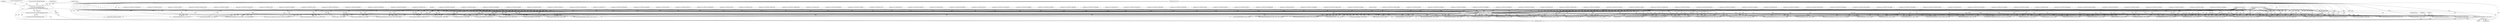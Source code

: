 digraph "0_libming_2be22fcf56a223dafe8de0e8a20fe20e8bbdb0b9@pointer" {
"1000210" [label="(Call,decompileSETPROPERTY(n, actions, maxn))"];
"1000125" [label="(Call,OpCode(actions, n, maxn))"];
"1000102" [label="(MethodParameterIn,SWF_ACTION *actions)"];
"1000105" [label="(Call,fprintf(stderr,\"%d:\tACTION[%3.3d]: %s\n\",\n \t        actions[n].SWF_ACTIONRECORD.Offset, n, \n \t        actionName(actions[n].SWF_ACTIONRECORD.ActionCode)))"];
"1000101" [label="(MethodParameterIn,int n)"];
"1000116" [label="(Call,actionName(actions[n].SWF_ACTIONRECORD.ActionCode))"];
"1000103" [label="(MethodParameterIn,int maxn)"];
"1000133" [label="(JumpTarget,case SWFACTION_CONSTANTPOOL:)"];
"1000124" [label="(ControlStructure,switch(OpCode(actions, n, maxn)))"];
"1000177" [label="(JumpTarget,case SWFACTION_GETURL:)"];
"1000629" [label="(JumpTarget,case SWFACTION_THROW:)"];
"1000438" [label="(Call,decompileArithmeticOp(n, actions, maxn))"];
"1000388" [label="(JumpTarget,case SWFACTION_DEFINEFUNCTION:)"];
"1000279" [label="(Call,decompileSETMEMBER(n, actions, maxn))"];
"1000573" [label="(Call,decompile_Null_ArgBuiltInFunctionCall(n, actions, maxn,\"toggleHighQuality\"))"];
"1000420" [label="(JumpTarget,case SWFACTION_SUBTRACT:)"];
"1000597" [label="(JumpTarget,case SWFACTION_DUPLICATECLIP:)"];
"1000536" [label="(JumpTarget,case SWFACTION_STOP:)"];
"1000416" [label="(JumpTarget,case SWFACTION_SHIFTRIGHT:)"];
"1000623" [label="(JumpTarget,case SWFACTION_CASTOP:)"];
"1000264" [label="(JumpTarget,case SWFACTION_NEWMETHOD:)"];
"1000642" [label="(Call,outputSWF_ACTION(n,&actions[n]))"];
"1000552" [label="(Call,decompile_Null_ArgBuiltInFunctionCall(n, actions, maxn,\"prevFrame\"))"];
"1000257" [label="(JumpTarget,case SWFACTION_NEWOBJECT:)"];
"1000503" [label="(Call,decompileSingleArgBuiltInFunctionCall(n, actions, maxn,\"String\"))"];
"1000357" [label="(Call,decompileIF(n, actions, maxn))"];
"1000417" [label="(JumpTarget,case SWFACTION_SHIFTRIGHT2:)"];
"1000250" [label="(JumpTarget,case SWFACTION_INITOBJECT:)"];
"1000129" [label="(Block,)"];
"1000272" [label="(Call,decompileGETMEMBER(n, actions, maxn))"];
"1000442" [label="(JumpTarget,case SWFACTION_POP:)"];
"1000127" [label="(Identifier,n)"];
"1000510" [label="(Call,decompileSingleArgBuiltInFunctionCall(n, actions, maxn,\"Number\"))"];
"1000201" [label="(JumpTarget,case SWFACTION_STACKSWAP:)"];
"1000428" [label="(JumpTarget,case SWFACTION_EQUALS2:)"];
"1000213" [label="(Identifier,maxn)"];
"1000375" [label="(JumpTarget,case SWFACTION_ENUMERATE2 :)"];
"1000301" [label="(Call,decompileSETVARIABLE(n, actions, maxn, 1))"];
"1000432" [label="(JumpTarget,case SWFACTION_GREATER:)"];
"1000473" [label="(JumpTarget,case SWFACTION_TYPEOF:)"];
"1000362" [label="(Call,decompileWITH(n, actions, maxn))"];
"1000434" [label="(JumpTarget,case SWFACTION_STRINGEQ:)"];
"1000225" [label="(Call,decompileGETTIME(n, actions, maxn))"];
"1000308" [label="(JumpTarget,case SWFACTION_DEFINELOCAL2:)"];
"1000355" [label="(JumpTarget,case SWFACTION_IF:)"];
"1000612" [label="(Call,decompileSETTARGET(n, actions, maxn,1))"];
"1000426" [label="(JumpTarget,case SWFACTION_BITWISEXOR:)"];
"1000404" [label="(Call,decompileCALLFUNCTION(n, actions, maxn))"];
"1000322" [label="(JumpTarget,case SWFACTION_INCREMENT:)"];
"1000185" [label="(JumpTarget,case SWFACTION_PUSH:)"];
"1000423" [label="(JumpTarget,case SWFACTION_MODULO:)"];
"1000209" [label="(JumpTarget,case SWFACTION_SETPROPERTY:)"];
"1000361" [label="(JumpTarget,case SWFACTION_WITH:)"];
"1000258" [label="(Call,decompileNEWOBJECT(n, actions, maxn))"];
"1000116" [label="(Call,actionName(actions[n].SWF_ACTIONRECORD.ActionCode))"];
"1000330" [label="(Call,decompileSTOREREGISTER(n, actions, maxn))"];
"1000496" [label="(Call,decompileSingleArgBuiltInFunctionCall(n, actions, maxn,\"int\"))"];
"1000336" [label="(JumpTarget,case SWFACTION_JUMP:)"];
"1000564" [label="(JumpTarget,case SWFACTION_STOPSOUNDS:)"];
"1000265" [label="(Call,decompileNEWMETHOD(n, actions, maxn))"];
"1000517" [label="(Call,decompileSingleArgBuiltInFunctionCall(n, actions, maxn,\"random\"))"];
"1000329" [label="(JumpTarget,case SWFACTION_STOREREGISTER:)"];
"1000524" [label="(Call,decompileSingleArgBuiltInFunctionCall(n, actions, maxn,\"length\"))"];
"1000480" [label="(JumpTarget,case SWFACTION_ORD:)"];
"1000324" [label="(Call,decompileINCR_DECR(n, actions, maxn,1))"];
"1000286" [label="(Call,decompileGETVARIABLE(n, actions, maxn))"];
"1000424" [label="(JumpTarget,case SWFACTION_BITWISEAND:)"];
"1000115" [label="(Identifier,n)"];
"1000625" [label="(Call,decompileCAST(n, actions, maxn))"];
"1000212" [label="(Identifier,actions)"];
"1000433" [label="(JumpTarget,case SWFACTION_LESSTHAN:)"];
"1000230" [label="(Call,decompileTRACE(n, actions, maxn))"];
"1000429" [label="(JumpTarget,case SWFACTION_LESS2:)"];
"1000105" [label="(Call,fprintf(stderr,\"%d:\tACTION[%3.3d]: %s\n\",\n \t        actions[n].SWF_ACTIONRECORD.Offset, n, \n \t        actionName(actions[n].SWF_ACTIONRECORD.ActionCode)))"];
"1000418" [label="(JumpTarget,case SWFACTION_ADD:)"];
"1000217" [label="(Call,decompileGETPROPERTY(n, actions, maxn))"];
"1000157" [label="(Call,decompileGOTOFRAME2(n, actions, maxn))"];
"1000415" [label="(JumpTarget,case SWFACTION_SHIFTLEFT:)"];
"1000419" [label="(JumpTarget,case SWFACTION_ADD2:)"];
"1000550" [label="(JumpTarget,case SWFACTION_PREVFRAME:)"];
"1000410" [label="(Call,decompileCALLMETHOD(n, actions, maxn))"];
"1000229" [label="(JumpTarget,case SWFACTION_TRACE:)"];
"1000571" [label="(JumpTarget,case SWFACTION_TOGGLEQUALITY:)"];
"1000117" [label="(Call,actions[n].SWF_ACTIONRECORD.ActionCode)"];
"1000107" [label="(Literal,\"%d:\tACTION[%3.3d]: %s\n\")"];
"1000382" [label="(JumpTarget,case SWFACTION_INITARRAY:)"];
"1000384" [label="(Call,decompileINITARRAY(n, actions, maxn))"];
"1000579" [label="(JumpTarget,case SWFACTION_SUBSTRING:)"];
"1000446" [label="(JumpTarget,case SWFACTION_STARTDRAG:)"];
"1000148" [label="(JumpTarget,case SWFACTION_GOTOFRAME:)"];
"1000102" [label="(MethodParameterIn,SWF_ACTION *actions)"];
"1000635" [label="(JumpTarget,case SWFACTION_TRY:)"];
"1000300" [label="(JumpTarget,case SWFACTION_DEFINELOCAL:)"];
"1000543" [label="(JumpTarget,case SWFACTION_NEXTFRAME:)"];
"1000448" [label="(Call,decompileSTARTDRAG(n, actions, maxn))"];
"1000216" [label="(JumpTarget,case SWFACTION_GETPROPERTY:)"];
"1000427" [label="(JumpTarget,case SWFACTION_EQUAL:)"];
"1000104" [label="(Block,)"];
"1000459" [label="(JumpTarget,case SWFACTION_DELETE2:)"];
"1000169" [label="(JumpTarget,case SWFACTION_GETURL2:)"];
"1000143" [label="(Call,decompileGOTOFRAME(n, actions, maxn,1))"];
"1000161" [label="(JumpTarget,case SWFACTION_WAITFORFRAME:)"];
"1000452" [label="(JumpTarget,case SWFACTION_DELETE:)"];
"1000461" [label="(Call,decompileDELETE(n, actions, maxn,1))"];
"1000285" [label="(JumpTarget,case SWFACTION_GETVARIABLE:)"];
"1000585" [label="(JumpTarget,case SWFACTION_STRINGCONCAT:)"];
"1000141" [label="(JumpTarget,case SWFACTION_GOTOLABEL:)"];
"1000641" [label="(JumpTarget,default:)"];
"1000309" [label="(Call,decompileDEFINELOCAL2(n, actions, maxn))"];
"1000435" [label="(JumpTarget,case SWFACTION_STRINGCOMPARE:)"];
"1000343" [label="(Call,decompileRETURN(n, actions, maxn))"];
"1000342" [label="(JumpTarget,case SWFACTION_RETURN:)"];
"1000155" [label="(JumpTarget,case SWFACTION_GOTOFRAME2:)"];
"1000557" [label="(JumpTarget,case SWFACTION_ENDDRAG:)"];
"1000292" [label="(JumpTarget,case SWFACTION_SETVARIABLE:)"];
"1000377" [label="(Call,decompileENUMERATE(n, actions, maxn,1))"];
"1000315" [label="(JumpTarget,case SWFACTION_DECREMENT:)"];
"1000211" [label="(Identifier,n)"];
"1000489" [label="(Call,decompileSingleArgBuiltInFunctionCall(n, actions, maxn,\"chr\"))"];
"1000531" [label="(Call,decompile_Null_ArgBuiltInFunctionCall(n, actions, maxn,\"play\"))"];
"1000108" [label="(Call,actions[n].SWF_ACTIONRECORD.Offset)"];
"1000475" [label="(Call,decompileSingleArgBuiltInFunctionCall(n, actions, maxn,\"typeof\"))"];
"1000126" [label="(Identifier,actions)"];
"1000587" [label="(Call,decompileSTRINGCONCAT(n, actions, maxn))"];
"1000468" [label="(Call,decompileSingleArgBuiltInFunctionCall(n, actions, maxn,\"targetPath\"))"];
"1000244" [label="(Call,decompileEXTENDS(n, actions, maxn))"];
"1000431" [label="(JumpTarget,case SWFACTION_LOGICALOR:)"];
"1000351" [label="(Call,decompileLogicalNot(n, actions, maxn))"];
"1000650" [label="(MethodReturn,RET)"];
"1000619" [label="(Call,decompileIMPLEMENTS(n, actions, maxn))"];
"1000101" [label="(MethodParameterIn,int n)"];
"1000494" [label="(JumpTarget,case SWFACTION_INT:)"];
"1000522" [label="(JumpTarget,case SWFACTION_STRINGLENGTH:)"];
"1000271" [label="(JumpTarget,case SWFACTION_GETMEMBER:)"];
"1000349" [label="(JumpTarget,case SWFACTION_LOGICALNOT:)"];
"1000538" [label="(Call,decompile_Null_ArgBuiltInFunctionCall(n, actions, maxn,\"stop\"))"];
"1000293" [label="(Call,decompileSETVARIABLE(n, actions, maxn, 0))"];
"1000223" [label="(JumpTarget,case SWFACTION_GETTIME:)"];
"1000545" [label="(Call,decompile_Null_ArgBuiltInFunctionCall(n, actions, maxn,\"nextFrame\"))"];
"1000617" [label="(JumpTarget,case SWFACTION_IMPLEMENTSOP:)"];
"1000193" [label="(JumpTarget,case SWFACTION_PUSHDUP:)"];
"1000591" [label="(JumpTarget,case SWFACTION_REMOVECLIP:)"];
"1000414" [label="(JumpTarget,case SWFACTION_INSTANCEOF:)"];
"1000603" [label="(JumpTarget,case SWFACTION_SETTARGET:)"];
"1000605" [label="(Call,decompileSETTARGET(n, actions, maxn,0))"];
"1000529" [label="(JumpTarget,case SWFACTION_PLAY:)"];
"1000338" [label="(Call,decompileJUMP(n, actions, maxn))"];
"1000610" [label="(JumpTarget,case SWFACTION_SETTARGET2:)"];
"1000599" [label="(Call,decompileDUPLICATECLIP(n, actions, maxn))"];
"1000128" [label="(Identifier,maxn)"];
"1000150" [label="(Call,decompileGOTOFRAME(n, actions, maxn,0))"];
"1000436" [label="(JumpTarget,case SWFACTION_STRICTEQUALS:)"];
"1000454" [label="(Call,decompileDELETE(n, actions, maxn,0))"];
"1000210" [label="(Call,decompileSETPROPERTY(n, actions, maxn))"];
"1000368" [label="(JumpTarget,case SWFACTION_ENUMERATE:)"];
"1000581" [label="(Call,decompileSUBSTRING(n, actions, maxn))"];
"1000390" [label="(Call,decompileDEFINEFUNCTION(n, actions, maxn,0))"];
"1000125" [label="(Call,OpCode(actions, n, maxn))"];
"1000578" [label="(JumpTarget,case SWFACTION_MBSUBSTRING:)"];
"1000508" [label="(JumpTarget,case SWFACTION_TONUMBER:)"];
"1000251" [label="(Call,decompileINITOBJECT(n, actions, maxn))"];
"1000408" [label="(JumpTarget,case SWFACTION_CALLMETHOD:)"];
"1000395" [label="(JumpTarget,case SWFACTION_DEFINEFUNCTION2:)"];
"1000397" [label="(Call,decompileDEFINEFUNCTION(n, actions, maxn,1))"];
"1000130" [label="(JumpTarget,case SWFACTION_END:)"];
"1000402" [label="(JumpTarget,case SWFACTION_CALLFUNCTION:)"];
"1000559" [label="(Call,decompile_Null_ArgBuiltInFunctionCall(n, actions, maxn,\"stopDrag\"))"];
"1000236" [label="(JumpTarget,case SWFACTION_CALLFRAME:)"];
"1000501" [label="(JumpTarget,case SWFACTION_TOSTRING:)"];
"1000566" [label="(Call,decompile_Null_ArgBuiltInFunctionCall(n, actions, maxn,\"stopAllSounds\"))"];
"1000487" [label="(JumpTarget,case SWFACTION_CHR:)"];
"1000466" [label="(JumpTarget,case SWFACTION_TARGETPATH:)"];
"1000515" [label="(JumpTarget,case SWFACTION_RANDOMNUMBER:)"];
"1000370" [label="(Call,decompileENUMERATE(n, actions, maxn, 0))"];
"1000593" [label="(Call,decompileREMOVECLIP(n, actions, maxn))"];
"1000103" [label="(MethodParameterIn,int maxn)"];
"1000106" [label="(Identifier,stderr)"];
"1000425" [label="(JumpTarget,case SWFACTION_BITWISEOR:)"];
"1000215" [label="(Literal,0)"];
"1000237" [label="(Call,decompileCALLFRAME(n, actions, maxn))"];
"1000482" [label="(Call,decompileSingleArgBuiltInFunctionCall(n, actions, maxn,\"ord\"))"];
"1000243" [label="(JumpTarget,case SWFACTION_EXTENDS:)"];
"1000430" [label="(JumpTarget,case SWFACTION_LOGICALAND:)"];
"1000631" [label="(Call,decompileTHROW(n, actions, maxn))"];
"1000421" [label="(JumpTarget,case SWFACTION_MULTIPLY:)"];
"1000317" [label="(Call,decompileINCR_DECR(n, actions, maxn, 0))"];
"1000422" [label="(JumpTarget,case SWFACTION_DIVIDE:)"];
"1000278" [label="(JumpTarget,case SWFACTION_SETMEMBER:)"];
"1000637" [label="(Call,decompileTRY(n, actions, maxn))"];
"1000210" -> "1000129"  [label="AST: "];
"1000210" -> "1000213"  [label="CFG: "];
"1000211" -> "1000210"  [label="AST: "];
"1000212" -> "1000210"  [label="AST: "];
"1000213" -> "1000210"  [label="AST: "];
"1000215" -> "1000210"  [label="CFG: "];
"1000210" -> "1000650"  [label="DDG: "];
"1000210" -> "1000650"  [label="DDG: "];
"1000210" -> "1000650"  [label="DDG: "];
"1000210" -> "1000650"  [label="DDG: "];
"1000125" -> "1000210"  [label="DDG: "];
"1000125" -> "1000210"  [label="DDG: "];
"1000125" -> "1000210"  [label="DDG: "];
"1000101" -> "1000210"  [label="DDG: "];
"1000102" -> "1000210"  [label="DDG: "];
"1000103" -> "1000210"  [label="DDG: "];
"1000125" -> "1000124"  [label="AST: "];
"1000125" -> "1000128"  [label="CFG: "];
"1000126" -> "1000125"  [label="AST: "];
"1000127" -> "1000125"  [label="AST: "];
"1000128" -> "1000125"  [label="AST: "];
"1000130" -> "1000125"  [label="CFG: "];
"1000133" -> "1000125"  [label="CFG: "];
"1000141" -> "1000125"  [label="CFG: "];
"1000148" -> "1000125"  [label="CFG: "];
"1000155" -> "1000125"  [label="CFG: "];
"1000161" -> "1000125"  [label="CFG: "];
"1000169" -> "1000125"  [label="CFG: "];
"1000177" -> "1000125"  [label="CFG: "];
"1000185" -> "1000125"  [label="CFG: "];
"1000193" -> "1000125"  [label="CFG: "];
"1000201" -> "1000125"  [label="CFG: "];
"1000209" -> "1000125"  [label="CFG: "];
"1000216" -> "1000125"  [label="CFG: "];
"1000223" -> "1000125"  [label="CFG: "];
"1000229" -> "1000125"  [label="CFG: "];
"1000236" -> "1000125"  [label="CFG: "];
"1000243" -> "1000125"  [label="CFG: "];
"1000250" -> "1000125"  [label="CFG: "];
"1000257" -> "1000125"  [label="CFG: "];
"1000264" -> "1000125"  [label="CFG: "];
"1000271" -> "1000125"  [label="CFG: "];
"1000278" -> "1000125"  [label="CFG: "];
"1000285" -> "1000125"  [label="CFG: "];
"1000292" -> "1000125"  [label="CFG: "];
"1000300" -> "1000125"  [label="CFG: "];
"1000308" -> "1000125"  [label="CFG: "];
"1000315" -> "1000125"  [label="CFG: "];
"1000322" -> "1000125"  [label="CFG: "];
"1000329" -> "1000125"  [label="CFG: "];
"1000336" -> "1000125"  [label="CFG: "];
"1000342" -> "1000125"  [label="CFG: "];
"1000349" -> "1000125"  [label="CFG: "];
"1000355" -> "1000125"  [label="CFG: "];
"1000361" -> "1000125"  [label="CFG: "];
"1000368" -> "1000125"  [label="CFG: "];
"1000375" -> "1000125"  [label="CFG: "];
"1000382" -> "1000125"  [label="CFG: "];
"1000388" -> "1000125"  [label="CFG: "];
"1000395" -> "1000125"  [label="CFG: "];
"1000402" -> "1000125"  [label="CFG: "];
"1000408" -> "1000125"  [label="CFG: "];
"1000414" -> "1000125"  [label="CFG: "];
"1000415" -> "1000125"  [label="CFG: "];
"1000416" -> "1000125"  [label="CFG: "];
"1000417" -> "1000125"  [label="CFG: "];
"1000418" -> "1000125"  [label="CFG: "];
"1000419" -> "1000125"  [label="CFG: "];
"1000420" -> "1000125"  [label="CFG: "];
"1000421" -> "1000125"  [label="CFG: "];
"1000422" -> "1000125"  [label="CFG: "];
"1000423" -> "1000125"  [label="CFG: "];
"1000424" -> "1000125"  [label="CFG: "];
"1000425" -> "1000125"  [label="CFG: "];
"1000426" -> "1000125"  [label="CFG: "];
"1000427" -> "1000125"  [label="CFG: "];
"1000428" -> "1000125"  [label="CFG: "];
"1000429" -> "1000125"  [label="CFG: "];
"1000430" -> "1000125"  [label="CFG: "];
"1000431" -> "1000125"  [label="CFG: "];
"1000432" -> "1000125"  [label="CFG: "];
"1000433" -> "1000125"  [label="CFG: "];
"1000434" -> "1000125"  [label="CFG: "];
"1000435" -> "1000125"  [label="CFG: "];
"1000436" -> "1000125"  [label="CFG: "];
"1000442" -> "1000125"  [label="CFG: "];
"1000446" -> "1000125"  [label="CFG: "];
"1000452" -> "1000125"  [label="CFG: "];
"1000459" -> "1000125"  [label="CFG: "];
"1000466" -> "1000125"  [label="CFG: "];
"1000473" -> "1000125"  [label="CFG: "];
"1000480" -> "1000125"  [label="CFG: "];
"1000487" -> "1000125"  [label="CFG: "];
"1000494" -> "1000125"  [label="CFG: "];
"1000501" -> "1000125"  [label="CFG: "];
"1000508" -> "1000125"  [label="CFG: "];
"1000515" -> "1000125"  [label="CFG: "];
"1000522" -> "1000125"  [label="CFG: "];
"1000529" -> "1000125"  [label="CFG: "];
"1000536" -> "1000125"  [label="CFG: "];
"1000543" -> "1000125"  [label="CFG: "];
"1000550" -> "1000125"  [label="CFG: "];
"1000557" -> "1000125"  [label="CFG: "];
"1000564" -> "1000125"  [label="CFG: "];
"1000571" -> "1000125"  [label="CFG: "];
"1000578" -> "1000125"  [label="CFG: "];
"1000579" -> "1000125"  [label="CFG: "];
"1000585" -> "1000125"  [label="CFG: "];
"1000591" -> "1000125"  [label="CFG: "];
"1000597" -> "1000125"  [label="CFG: "];
"1000603" -> "1000125"  [label="CFG: "];
"1000610" -> "1000125"  [label="CFG: "];
"1000617" -> "1000125"  [label="CFG: "];
"1000623" -> "1000125"  [label="CFG: "];
"1000629" -> "1000125"  [label="CFG: "];
"1000635" -> "1000125"  [label="CFG: "];
"1000641" -> "1000125"  [label="CFG: "];
"1000125" -> "1000650"  [label="DDG: "];
"1000125" -> "1000650"  [label="DDG: "];
"1000125" -> "1000650"  [label="DDG: "];
"1000125" -> "1000650"  [label="DDG: "];
"1000102" -> "1000125"  [label="DDG: "];
"1000105" -> "1000125"  [label="DDG: "];
"1000101" -> "1000125"  [label="DDG: "];
"1000103" -> "1000125"  [label="DDG: "];
"1000125" -> "1000143"  [label="DDG: "];
"1000125" -> "1000143"  [label="DDG: "];
"1000125" -> "1000143"  [label="DDG: "];
"1000125" -> "1000150"  [label="DDG: "];
"1000125" -> "1000150"  [label="DDG: "];
"1000125" -> "1000150"  [label="DDG: "];
"1000125" -> "1000157"  [label="DDG: "];
"1000125" -> "1000157"  [label="DDG: "];
"1000125" -> "1000157"  [label="DDG: "];
"1000125" -> "1000217"  [label="DDG: "];
"1000125" -> "1000217"  [label="DDG: "];
"1000125" -> "1000217"  [label="DDG: "];
"1000125" -> "1000225"  [label="DDG: "];
"1000125" -> "1000225"  [label="DDG: "];
"1000125" -> "1000225"  [label="DDG: "];
"1000125" -> "1000230"  [label="DDG: "];
"1000125" -> "1000230"  [label="DDG: "];
"1000125" -> "1000230"  [label="DDG: "];
"1000125" -> "1000237"  [label="DDG: "];
"1000125" -> "1000237"  [label="DDG: "];
"1000125" -> "1000237"  [label="DDG: "];
"1000125" -> "1000244"  [label="DDG: "];
"1000125" -> "1000244"  [label="DDG: "];
"1000125" -> "1000244"  [label="DDG: "];
"1000125" -> "1000251"  [label="DDG: "];
"1000125" -> "1000251"  [label="DDG: "];
"1000125" -> "1000251"  [label="DDG: "];
"1000125" -> "1000258"  [label="DDG: "];
"1000125" -> "1000258"  [label="DDG: "];
"1000125" -> "1000258"  [label="DDG: "];
"1000125" -> "1000265"  [label="DDG: "];
"1000125" -> "1000265"  [label="DDG: "];
"1000125" -> "1000265"  [label="DDG: "];
"1000125" -> "1000272"  [label="DDG: "];
"1000125" -> "1000272"  [label="DDG: "];
"1000125" -> "1000272"  [label="DDG: "];
"1000125" -> "1000279"  [label="DDG: "];
"1000125" -> "1000279"  [label="DDG: "];
"1000125" -> "1000279"  [label="DDG: "];
"1000125" -> "1000286"  [label="DDG: "];
"1000125" -> "1000286"  [label="DDG: "];
"1000125" -> "1000286"  [label="DDG: "];
"1000125" -> "1000293"  [label="DDG: "];
"1000125" -> "1000293"  [label="DDG: "];
"1000125" -> "1000293"  [label="DDG: "];
"1000125" -> "1000301"  [label="DDG: "];
"1000125" -> "1000301"  [label="DDG: "];
"1000125" -> "1000301"  [label="DDG: "];
"1000125" -> "1000309"  [label="DDG: "];
"1000125" -> "1000309"  [label="DDG: "];
"1000125" -> "1000309"  [label="DDG: "];
"1000125" -> "1000317"  [label="DDG: "];
"1000125" -> "1000317"  [label="DDG: "];
"1000125" -> "1000317"  [label="DDG: "];
"1000125" -> "1000324"  [label="DDG: "];
"1000125" -> "1000324"  [label="DDG: "];
"1000125" -> "1000324"  [label="DDG: "];
"1000125" -> "1000330"  [label="DDG: "];
"1000125" -> "1000330"  [label="DDG: "];
"1000125" -> "1000330"  [label="DDG: "];
"1000125" -> "1000338"  [label="DDG: "];
"1000125" -> "1000338"  [label="DDG: "];
"1000125" -> "1000338"  [label="DDG: "];
"1000125" -> "1000343"  [label="DDG: "];
"1000125" -> "1000343"  [label="DDG: "];
"1000125" -> "1000343"  [label="DDG: "];
"1000125" -> "1000351"  [label="DDG: "];
"1000125" -> "1000351"  [label="DDG: "];
"1000125" -> "1000351"  [label="DDG: "];
"1000125" -> "1000357"  [label="DDG: "];
"1000125" -> "1000357"  [label="DDG: "];
"1000125" -> "1000357"  [label="DDG: "];
"1000125" -> "1000362"  [label="DDG: "];
"1000125" -> "1000362"  [label="DDG: "];
"1000125" -> "1000362"  [label="DDG: "];
"1000125" -> "1000370"  [label="DDG: "];
"1000125" -> "1000370"  [label="DDG: "];
"1000125" -> "1000370"  [label="DDG: "];
"1000125" -> "1000377"  [label="DDG: "];
"1000125" -> "1000377"  [label="DDG: "];
"1000125" -> "1000377"  [label="DDG: "];
"1000125" -> "1000384"  [label="DDG: "];
"1000125" -> "1000384"  [label="DDG: "];
"1000125" -> "1000384"  [label="DDG: "];
"1000125" -> "1000390"  [label="DDG: "];
"1000125" -> "1000390"  [label="DDG: "];
"1000125" -> "1000390"  [label="DDG: "];
"1000125" -> "1000397"  [label="DDG: "];
"1000125" -> "1000397"  [label="DDG: "];
"1000125" -> "1000397"  [label="DDG: "];
"1000125" -> "1000404"  [label="DDG: "];
"1000125" -> "1000404"  [label="DDG: "];
"1000125" -> "1000404"  [label="DDG: "];
"1000125" -> "1000410"  [label="DDG: "];
"1000125" -> "1000410"  [label="DDG: "];
"1000125" -> "1000410"  [label="DDG: "];
"1000125" -> "1000438"  [label="DDG: "];
"1000125" -> "1000438"  [label="DDG: "];
"1000125" -> "1000438"  [label="DDG: "];
"1000125" -> "1000448"  [label="DDG: "];
"1000125" -> "1000448"  [label="DDG: "];
"1000125" -> "1000448"  [label="DDG: "];
"1000125" -> "1000454"  [label="DDG: "];
"1000125" -> "1000454"  [label="DDG: "];
"1000125" -> "1000454"  [label="DDG: "];
"1000125" -> "1000461"  [label="DDG: "];
"1000125" -> "1000461"  [label="DDG: "];
"1000125" -> "1000461"  [label="DDG: "];
"1000125" -> "1000468"  [label="DDG: "];
"1000125" -> "1000468"  [label="DDG: "];
"1000125" -> "1000468"  [label="DDG: "];
"1000125" -> "1000475"  [label="DDG: "];
"1000125" -> "1000475"  [label="DDG: "];
"1000125" -> "1000475"  [label="DDG: "];
"1000125" -> "1000482"  [label="DDG: "];
"1000125" -> "1000482"  [label="DDG: "];
"1000125" -> "1000482"  [label="DDG: "];
"1000125" -> "1000489"  [label="DDG: "];
"1000125" -> "1000489"  [label="DDG: "];
"1000125" -> "1000489"  [label="DDG: "];
"1000125" -> "1000496"  [label="DDG: "];
"1000125" -> "1000496"  [label="DDG: "];
"1000125" -> "1000496"  [label="DDG: "];
"1000125" -> "1000503"  [label="DDG: "];
"1000125" -> "1000503"  [label="DDG: "];
"1000125" -> "1000503"  [label="DDG: "];
"1000125" -> "1000510"  [label="DDG: "];
"1000125" -> "1000510"  [label="DDG: "];
"1000125" -> "1000510"  [label="DDG: "];
"1000125" -> "1000517"  [label="DDG: "];
"1000125" -> "1000517"  [label="DDG: "];
"1000125" -> "1000517"  [label="DDG: "];
"1000125" -> "1000524"  [label="DDG: "];
"1000125" -> "1000524"  [label="DDG: "];
"1000125" -> "1000524"  [label="DDG: "];
"1000125" -> "1000531"  [label="DDG: "];
"1000125" -> "1000531"  [label="DDG: "];
"1000125" -> "1000531"  [label="DDG: "];
"1000125" -> "1000538"  [label="DDG: "];
"1000125" -> "1000538"  [label="DDG: "];
"1000125" -> "1000538"  [label="DDG: "];
"1000125" -> "1000545"  [label="DDG: "];
"1000125" -> "1000545"  [label="DDG: "];
"1000125" -> "1000545"  [label="DDG: "];
"1000125" -> "1000552"  [label="DDG: "];
"1000125" -> "1000552"  [label="DDG: "];
"1000125" -> "1000552"  [label="DDG: "];
"1000125" -> "1000559"  [label="DDG: "];
"1000125" -> "1000559"  [label="DDG: "];
"1000125" -> "1000559"  [label="DDG: "];
"1000125" -> "1000566"  [label="DDG: "];
"1000125" -> "1000566"  [label="DDG: "];
"1000125" -> "1000566"  [label="DDG: "];
"1000125" -> "1000573"  [label="DDG: "];
"1000125" -> "1000573"  [label="DDG: "];
"1000125" -> "1000573"  [label="DDG: "];
"1000125" -> "1000581"  [label="DDG: "];
"1000125" -> "1000581"  [label="DDG: "];
"1000125" -> "1000581"  [label="DDG: "];
"1000125" -> "1000587"  [label="DDG: "];
"1000125" -> "1000587"  [label="DDG: "];
"1000125" -> "1000587"  [label="DDG: "];
"1000125" -> "1000593"  [label="DDG: "];
"1000125" -> "1000593"  [label="DDG: "];
"1000125" -> "1000593"  [label="DDG: "];
"1000125" -> "1000599"  [label="DDG: "];
"1000125" -> "1000599"  [label="DDG: "];
"1000125" -> "1000599"  [label="DDG: "];
"1000125" -> "1000605"  [label="DDG: "];
"1000125" -> "1000605"  [label="DDG: "];
"1000125" -> "1000605"  [label="DDG: "];
"1000125" -> "1000612"  [label="DDG: "];
"1000125" -> "1000612"  [label="DDG: "];
"1000125" -> "1000612"  [label="DDG: "];
"1000125" -> "1000619"  [label="DDG: "];
"1000125" -> "1000619"  [label="DDG: "];
"1000125" -> "1000619"  [label="DDG: "];
"1000125" -> "1000625"  [label="DDG: "];
"1000125" -> "1000625"  [label="DDG: "];
"1000125" -> "1000625"  [label="DDG: "];
"1000125" -> "1000631"  [label="DDG: "];
"1000125" -> "1000631"  [label="DDG: "];
"1000125" -> "1000631"  [label="DDG: "];
"1000125" -> "1000637"  [label="DDG: "];
"1000125" -> "1000637"  [label="DDG: "];
"1000125" -> "1000637"  [label="DDG: "];
"1000125" -> "1000642"  [label="DDG: "];
"1000102" -> "1000100"  [label="AST: "];
"1000102" -> "1000650"  [label="DDG: "];
"1000102" -> "1000143"  [label="DDG: "];
"1000102" -> "1000150"  [label="DDG: "];
"1000102" -> "1000157"  [label="DDG: "];
"1000102" -> "1000217"  [label="DDG: "];
"1000102" -> "1000225"  [label="DDG: "];
"1000102" -> "1000230"  [label="DDG: "];
"1000102" -> "1000237"  [label="DDG: "];
"1000102" -> "1000244"  [label="DDG: "];
"1000102" -> "1000251"  [label="DDG: "];
"1000102" -> "1000258"  [label="DDG: "];
"1000102" -> "1000265"  [label="DDG: "];
"1000102" -> "1000272"  [label="DDG: "];
"1000102" -> "1000279"  [label="DDG: "];
"1000102" -> "1000286"  [label="DDG: "];
"1000102" -> "1000293"  [label="DDG: "];
"1000102" -> "1000301"  [label="DDG: "];
"1000102" -> "1000309"  [label="DDG: "];
"1000102" -> "1000317"  [label="DDG: "];
"1000102" -> "1000324"  [label="DDG: "];
"1000102" -> "1000330"  [label="DDG: "];
"1000102" -> "1000338"  [label="DDG: "];
"1000102" -> "1000343"  [label="DDG: "];
"1000102" -> "1000351"  [label="DDG: "];
"1000102" -> "1000357"  [label="DDG: "];
"1000102" -> "1000362"  [label="DDG: "];
"1000102" -> "1000370"  [label="DDG: "];
"1000102" -> "1000377"  [label="DDG: "];
"1000102" -> "1000384"  [label="DDG: "];
"1000102" -> "1000390"  [label="DDG: "];
"1000102" -> "1000397"  [label="DDG: "];
"1000102" -> "1000404"  [label="DDG: "];
"1000102" -> "1000410"  [label="DDG: "];
"1000102" -> "1000438"  [label="DDG: "];
"1000102" -> "1000448"  [label="DDG: "];
"1000102" -> "1000454"  [label="DDG: "];
"1000102" -> "1000461"  [label="DDG: "];
"1000102" -> "1000468"  [label="DDG: "];
"1000102" -> "1000475"  [label="DDG: "];
"1000102" -> "1000482"  [label="DDG: "];
"1000102" -> "1000489"  [label="DDG: "];
"1000102" -> "1000496"  [label="DDG: "];
"1000102" -> "1000503"  [label="DDG: "];
"1000102" -> "1000510"  [label="DDG: "];
"1000102" -> "1000517"  [label="DDG: "];
"1000102" -> "1000524"  [label="DDG: "];
"1000102" -> "1000531"  [label="DDG: "];
"1000102" -> "1000538"  [label="DDG: "];
"1000102" -> "1000545"  [label="DDG: "];
"1000102" -> "1000552"  [label="DDG: "];
"1000102" -> "1000559"  [label="DDG: "];
"1000102" -> "1000566"  [label="DDG: "];
"1000102" -> "1000573"  [label="DDG: "];
"1000102" -> "1000581"  [label="DDG: "];
"1000102" -> "1000587"  [label="DDG: "];
"1000102" -> "1000593"  [label="DDG: "];
"1000102" -> "1000599"  [label="DDG: "];
"1000102" -> "1000605"  [label="DDG: "];
"1000102" -> "1000612"  [label="DDG: "];
"1000102" -> "1000619"  [label="DDG: "];
"1000102" -> "1000625"  [label="DDG: "];
"1000102" -> "1000631"  [label="DDG: "];
"1000102" -> "1000637"  [label="DDG: "];
"1000105" -> "1000104"  [label="AST: "];
"1000105" -> "1000116"  [label="CFG: "];
"1000106" -> "1000105"  [label="AST: "];
"1000107" -> "1000105"  [label="AST: "];
"1000108" -> "1000105"  [label="AST: "];
"1000115" -> "1000105"  [label="AST: "];
"1000116" -> "1000105"  [label="AST: "];
"1000126" -> "1000105"  [label="CFG: "];
"1000105" -> "1000650"  [label="DDG: "];
"1000105" -> "1000650"  [label="DDG: "];
"1000105" -> "1000650"  [label="DDG: "];
"1000105" -> "1000650"  [label="DDG: "];
"1000101" -> "1000105"  [label="DDG: "];
"1000116" -> "1000105"  [label="DDG: "];
"1000101" -> "1000100"  [label="AST: "];
"1000101" -> "1000650"  [label="DDG: "];
"1000101" -> "1000143"  [label="DDG: "];
"1000101" -> "1000150"  [label="DDG: "];
"1000101" -> "1000157"  [label="DDG: "];
"1000101" -> "1000217"  [label="DDG: "];
"1000101" -> "1000225"  [label="DDG: "];
"1000101" -> "1000230"  [label="DDG: "];
"1000101" -> "1000237"  [label="DDG: "];
"1000101" -> "1000244"  [label="DDG: "];
"1000101" -> "1000251"  [label="DDG: "];
"1000101" -> "1000258"  [label="DDG: "];
"1000101" -> "1000265"  [label="DDG: "];
"1000101" -> "1000272"  [label="DDG: "];
"1000101" -> "1000279"  [label="DDG: "];
"1000101" -> "1000286"  [label="DDG: "];
"1000101" -> "1000293"  [label="DDG: "];
"1000101" -> "1000301"  [label="DDG: "];
"1000101" -> "1000309"  [label="DDG: "];
"1000101" -> "1000317"  [label="DDG: "];
"1000101" -> "1000324"  [label="DDG: "];
"1000101" -> "1000330"  [label="DDG: "];
"1000101" -> "1000338"  [label="DDG: "];
"1000101" -> "1000343"  [label="DDG: "];
"1000101" -> "1000351"  [label="DDG: "];
"1000101" -> "1000357"  [label="DDG: "];
"1000101" -> "1000362"  [label="DDG: "];
"1000101" -> "1000370"  [label="DDG: "];
"1000101" -> "1000377"  [label="DDG: "];
"1000101" -> "1000384"  [label="DDG: "];
"1000101" -> "1000390"  [label="DDG: "];
"1000101" -> "1000397"  [label="DDG: "];
"1000101" -> "1000404"  [label="DDG: "];
"1000101" -> "1000410"  [label="DDG: "];
"1000101" -> "1000438"  [label="DDG: "];
"1000101" -> "1000448"  [label="DDG: "];
"1000101" -> "1000454"  [label="DDG: "];
"1000101" -> "1000461"  [label="DDG: "];
"1000101" -> "1000468"  [label="DDG: "];
"1000101" -> "1000475"  [label="DDG: "];
"1000101" -> "1000482"  [label="DDG: "];
"1000101" -> "1000489"  [label="DDG: "];
"1000101" -> "1000496"  [label="DDG: "];
"1000101" -> "1000503"  [label="DDG: "];
"1000101" -> "1000510"  [label="DDG: "];
"1000101" -> "1000517"  [label="DDG: "];
"1000101" -> "1000524"  [label="DDG: "];
"1000101" -> "1000531"  [label="DDG: "];
"1000101" -> "1000538"  [label="DDG: "];
"1000101" -> "1000545"  [label="DDG: "];
"1000101" -> "1000552"  [label="DDG: "];
"1000101" -> "1000559"  [label="DDG: "];
"1000101" -> "1000566"  [label="DDG: "];
"1000101" -> "1000573"  [label="DDG: "];
"1000101" -> "1000581"  [label="DDG: "];
"1000101" -> "1000587"  [label="DDG: "];
"1000101" -> "1000593"  [label="DDG: "];
"1000101" -> "1000599"  [label="DDG: "];
"1000101" -> "1000605"  [label="DDG: "];
"1000101" -> "1000612"  [label="DDG: "];
"1000101" -> "1000619"  [label="DDG: "];
"1000101" -> "1000625"  [label="DDG: "];
"1000101" -> "1000631"  [label="DDG: "];
"1000101" -> "1000637"  [label="DDG: "];
"1000101" -> "1000642"  [label="DDG: "];
"1000116" -> "1000117"  [label="CFG: "];
"1000117" -> "1000116"  [label="AST: "];
"1000116" -> "1000650"  [label="DDG: "];
"1000103" -> "1000100"  [label="AST: "];
"1000103" -> "1000650"  [label="DDG: "];
"1000103" -> "1000143"  [label="DDG: "];
"1000103" -> "1000150"  [label="DDG: "];
"1000103" -> "1000157"  [label="DDG: "];
"1000103" -> "1000217"  [label="DDG: "];
"1000103" -> "1000225"  [label="DDG: "];
"1000103" -> "1000230"  [label="DDG: "];
"1000103" -> "1000237"  [label="DDG: "];
"1000103" -> "1000244"  [label="DDG: "];
"1000103" -> "1000251"  [label="DDG: "];
"1000103" -> "1000258"  [label="DDG: "];
"1000103" -> "1000265"  [label="DDG: "];
"1000103" -> "1000272"  [label="DDG: "];
"1000103" -> "1000279"  [label="DDG: "];
"1000103" -> "1000286"  [label="DDG: "];
"1000103" -> "1000293"  [label="DDG: "];
"1000103" -> "1000301"  [label="DDG: "];
"1000103" -> "1000309"  [label="DDG: "];
"1000103" -> "1000317"  [label="DDG: "];
"1000103" -> "1000324"  [label="DDG: "];
"1000103" -> "1000330"  [label="DDG: "];
"1000103" -> "1000338"  [label="DDG: "];
"1000103" -> "1000343"  [label="DDG: "];
"1000103" -> "1000351"  [label="DDG: "];
"1000103" -> "1000357"  [label="DDG: "];
"1000103" -> "1000362"  [label="DDG: "];
"1000103" -> "1000370"  [label="DDG: "];
"1000103" -> "1000377"  [label="DDG: "];
"1000103" -> "1000384"  [label="DDG: "];
"1000103" -> "1000390"  [label="DDG: "];
"1000103" -> "1000397"  [label="DDG: "];
"1000103" -> "1000404"  [label="DDG: "];
"1000103" -> "1000410"  [label="DDG: "];
"1000103" -> "1000438"  [label="DDG: "];
"1000103" -> "1000448"  [label="DDG: "];
"1000103" -> "1000454"  [label="DDG: "];
"1000103" -> "1000461"  [label="DDG: "];
"1000103" -> "1000468"  [label="DDG: "];
"1000103" -> "1000475"  [label="DDG: "];
"1000103" -> "1000482"  [label="DDG: "];
"1000103" -> "1000489"  [label="DDG: "];
"1000103" -> "1000496"  [label="DDG: "];
"1000103" -> "1000503"  [label="DDG: "];
"1000103" -> "1000510"  [label="DDG: "];
"1000103" -> "1000517"  [label="DDG: "];
"1000103" -> "1000524"  [label="DDG: "];
"1000103" -> "1000531"  [label="DDG: "];
"1000103" -> "1000538"  [label="DDG: "];
"1000103" -> "1000545"  [label="DDG: "];
"1000103" -> "1000552"  [label="DDG: "];
"1000103" -> "1000559"  [label="DDG: "];
"1000103" -> "1000566"  [label="DDG: "];
"1000103" -> "1000573"  [label="DDG: "];
"1000103" -> "1000581"  [label="DDG: "];
"1000103" -> "1000587"  [label="DDG: "];
"1000103" -> "1000593"  [label="DDG: "];
"1000103" -> "1000599"  [label="DDG: "];
"1000103" -> "1000605"  [label="DDG: "];
"1000103" -> "1000612"  [label="DDG: "];
"1000103" -> "1000619"  [label="DDG: "];
"1000103" -> "1000625"  [label="DDG: "];
"1000103" -> "1000631"  [label="DDG: "];
"1000103" -> "1000637"  [label="DDG: "];
}
